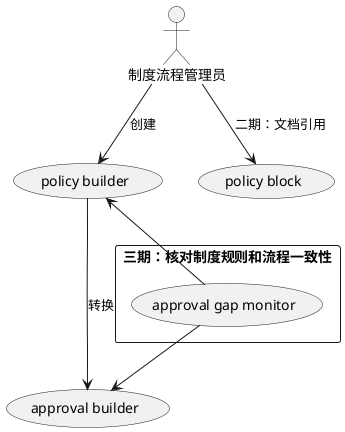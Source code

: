 @startuml
actor 制度流程管理员
制度流程管理员 --> (policy builder) : 创建
(policy builder) --> (approval builder) : 转换
制度流程管理员 --> (policy block) : 二期：文档引用
rectangle 三期：核对制度规则和流程一致性 {
    (policy builder) <-- (approval gap monitor)
    (approval gap monitor) --> (approval builder)
}
@enduml
